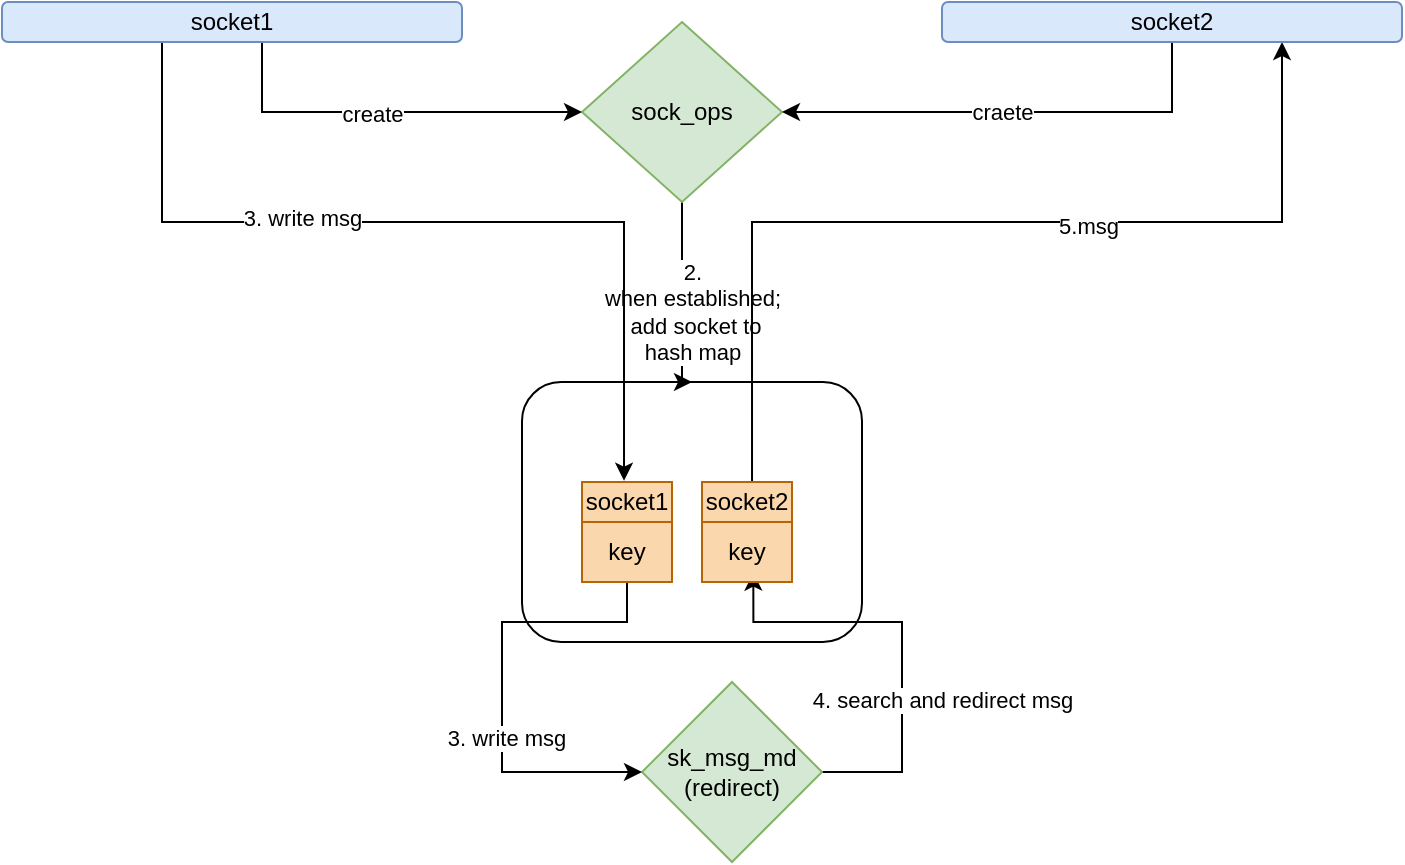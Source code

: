 <mxfile version="14.3.1" type="github">
  <diagram id="0eA8aw2C4x_AHw5Ap8uo" name="Page-1">
    <mxGraphModel dx="1422" dy="800" grid="1" gridSize="10" guides="1" tooltips="1" connect="1" arrows="1" fold="1" page="1" pageScale="1" pageWidth="850" pageHeight="1100" math="0" shadow="0">
      <root>
        <mxCell id="0" />
        <mxCell id="1" parent="0" />
        <mxCell id="RCCy9ar9vTBcTcrXnlN3-1" value="" style="rounded=1;whiteSpace=wrap;html=1;align=left;verticalAlign=top;" parent="1" vertex="1">
          <mxGeometry x="620" y="230" width="170" height="130" as="geometry" />
        </mxCell>
        <mxCell id="RCCy9ar9vTBcTcrXnlN3-24" style="edgeStyle=orthogonalEdgeStyle;rounded=0;orthogonalLoop=1;jettySize=auto;html=1;entryX=0.5;entryY=0;entryDx=0;entryDy=0;" parent="1" source="RCCy9ar9vTBcTcrXnlN3-2" target="RCCy9ar9vTBcTcrXnlN3-1" edge="1">
          <mxGeometry relative="1" as="geometry">
            <Array as="points">
              <mxPoint x="700" y="230" />
            </Array>
          </mxGeometry>
        </mxCell>
        <mxCell id="RCCy9ar9vTBcTcrXnlN3-25" value="2.&lt;br&gt;when established;&lt;br&gt;&amp;nbsp;add&amp;nbsp;socket to&lt;br&gt;hash map" style="edgeLabel;html=1;align=center;verticalAlign=middle;resizable=0;points=[];" parent="RCCy9ar9vTBcTcrXnlN3-24" vertex="1" connectable="0">
          <mxGeometry x="0.145" y="-3" relative="1" as="geometry">
            <mxPoint x="8" as="offset" />
          </mxGeometry>
        </mxCell>
        <mxCell id="RCCy9ar9vTBcTcrXnlN3-2" value="sock_ops" style="rhombus;whiteSpace=wrap;html=1;fillColor=#d5e8d4;strokeColor=#82b366;" parent="1" vertex="1">
          <mxGeometry x="650" y="50" width="100" height="90" as="geometry" />
        </mxCell>
        <mxCell id="CZvVE1L9lmE4_0uoXGFi-21" style="edgeStyle=orthogonalEdgeStyle;rounded=0;orthogonalLoop=1;jettySize=auto;html=1;entryX=0.57;entryY=0.844;entryDx=0;entryDy=0;entryPerimeter=0;" parent="1" source="RCCy9ar9vTBcTcrXnlN3-3" target="CZvVE1L9lmE4_0uoXGFi-97" edge="1">
          <mxGeometry relative="1" as="geometry">
            <mxPoint x="750" y="260" as="targetPoint" />
            <Array as="points">
              <mxPoint x="810" y="425" />
              <mxPoint x="810" y="350" />
              <mxPoint x="736" y="350" />
            </Array>
          </mxGeometry>
        </mxCell>
        <mxCell id="CZvVE1L9lmE4_0uoXGFi-22" value="4. search and redirect msg" style="edgeLabel;html=1;align=center;verticalAlign=middle;resizable=0;points=[];" parent="CZvVE1L9lmE4_0uoXGFi-21" vertex="1" connectable="0">
          <mxGeometry x="-0.126" y="-2" relative="1" as="geometry">
            <mxPoint x="18" y="17" as="offset" />
          </mxGeometry>
        </mxCell>
        <mxCell id="RCCy9ar9vTBcTcrXnlN3-3" value="sk_msg_md&lt;br&gt;(redirect)" style="rhombus;whiteSpace=wrap;html=1;fillColor=#d5e8d4;strokeColor=#82b366;" parent="1" vertex="1">
          <mxGeometry x="680" y="380" width="90" height="90" as="geometry" />
        </mxCell>
        <mxCell id="CZvVE1L9lmE4_0uoXGFi-104" style="edgeStyle=orthogonalEdgeStyle;rounded=0;orthogonalLoop=1;jettySize=auto;html=1;entryX=0.467;entryY=-0.033;entryDx=0;entryDy=0;entryPerimeter=0;" parent="1" source="RCCy9ar9vTBcTcrXnlN3-16" target="CZvVE1L9lmE4_0uoXGFi-100" edge="1">
          <mxGeometry relative="1" as="geometry">
            <Array as="points">
              <mxPoint x="440" y="150" />
              <mxPoint x="671" y="150" />
            </Array>
          </mxGeometry>
        </mxCell>
        <mxCell id="CZvVE1L9lmE4_0uoXGFi-105" value="3. write msg" style="edgeLabel;html=1;align=center;verticalAlign=middle;resizable=0;points=[];" parent="CZvVE1L9lmE4_0uoXGFi-104" vertex="1" connectable="0">
          <mxGeometry x="-0.289" y="2" relative="1" as="geometry">
            <mxPoint as="offset" />
          </mxGeometry>
        </mxCell>
        <mxCell id="CZvVE1L9lmE4_0uoXGFi-111" style="edgeStyle=orthogonalEdgeStyle;rounded=0;orthogonalLoop=1;jettySize=auto;html=1;entryX=0;entryY=0.5;entryDx=0;entryDy=0;startArrow=none;startFill=0;endArrow=classic;endFill=1;exitX=0.5;exitY=1;exitDx=0;exitDy=0;" parent="1" source="RCCy9ar9vTBcTcrXnlN3-16" target="RCCy9ar9vTBcTcrXnlN3-2" edge="1">
          <mxGeometry relative="1" as="geometry">
            <Array as="points">
              <mxPoint x="490" y="60" />
              <mxPoint x="490" y="95" />
            </Array>
          </mxGeometry>
        </mxCell>
        <mxCell id="CZvVE1L9lmE4_0uoXGFi-112" value="create" style="edgeLabel;html=1;align=center;verticalAlign=middle;resizable=0;points=[];" parent="CZvVE1L9lmE4_0uoXGFi-111" vertex="1" connectable="0">
          <mxGeometry x="-0.54" y="-2" relative="1" as="geometry">
            <mxPoint x="57" y="2" as="offset" />
          </mxGeometry>
        </mxCell>
        <mxCell id="RCCy9ar9vTBcTcrXnlN3-16" value="socket1" style="rounded=1;whiteSpace=wrap;html=1;fillColor=#dae8fc;strokeColor=#6c8ebf;" parent="1" vertex="1">
          <mxGeometry x="360" y="40" width="230" height="20" as="geometry" />
        </mxCell>
        <mxCell id="CZvVE1L9lmE4_0uoXGFi-110" style="edgeStyle=orthogonalEdgeStyle;rounded=0;orthogonalLoop=1;jettySize=auto;html=1;entryX=0.556;entryY=0;entryDx=0;entryDy=0;entryPerimeter=0;startArrow=classic;startFill=1;endArrow=none;endFill=0;" parent="1" source="CZvVE1L9lmE4_0uoXGFi-6" target="CZvVE1L9lmE4_0uoXGFi-95" edge="1">
          <mxGeometry relative="1" as="geometry">
            <Array as="points">
              <mxPoint x="1000" y="150" />
              <mxPoint x="735" y="150" />
            </Array>
          </mxGeometry>
        </mxCell>
        <mxCell id="CZvVE1L9lmE4_0uoXGFi-117" value="5.msg" style="edgeLabel;html=1;align=center;verticalAlign=middle;resizable=0;points=[];" parent="CZvVE1L9lmE4_0uoXGFi-110" vertex="1" connectable="0">
          <mxGeometry x="-0.228" y="2" relative="1" as="geometry">
            <mxPoint as="offset" />
          </mxGeometry>
        </mxCell>
        <mxCell id="CZvVE1L9lmE4_0uoXGFi-113" style="edgeStyle=orthogonalEdgeStyle;rounded=0;orthogonalLoop=1;jettySize=auto;html=1;entryX=1;entryY=0.5;entryDx=0;entryDy=0;startArrow=none;startFill=0;endArrow=classic;endFill=1;exitX=0.5;exitY=1;exitDx=0;exitDy=0;" parent="1" source="CZvVE1L9lmE4_0uoXGFi-6" target="RCCy9ar9vTBcTcrXnlN3-2" edge="1">
          <mxGeometry relative="1" as="geometry" />
        </mxCell>
        <mxCell id="CZvVE1L9lmE4_0uoXGFi-6" value="socket2" style="rounded=1;whiteSpace=wrap;html=1;fillColor=#dae8fc;strokeColor=#6c8ebf;" parent="1" vertex="1">
          <mxGeometry x="830" y="40" width="230" height="20" as="geometry" />
        </mxCell>
        <mxCell id="CZvVE1L9lmE4_0uoXGFi-94" value="" style="shape=table;html=1;whiteSpace=wrap;startSize=0;container=1;collapsible=0;childLayout=tableLayout;fillColor=#fad7ac;strokeColor=#b46504;" parent="1" vertex="1">
          <mxGeometry x="710" y="280" width="45" height="50" as="geometry" />
        </mxCell>
        <mxCell id="CZvVE1L9lmE4_0uoXGFi-95" value="" style="shape=partialRectangle;html=1;whiteSpace=wrap;collapsible=0;dropTarget=0;pointerEvents=0;fillColor=none;top=0;left=0;bottom=0;right=0;points=[[0,0.5],[1,0.5]];portConstraint=eastwest;" parent="CZvVE1L9lmE4_0uoXGFi-94" vertex="1">
          <mxGeometry width="45" height="20" as="geometry" />
        </mxCell>
        <mxCell id="CZvVE1L9lmE4_0uoXGFi-96" value="socket2" style="shape=partialRectangle;html=1;whiteSpace=wrap;connectable=0;overflow=hidden;fillColor=none;top=0;left=0;bottom=0;right=0;" parent="CZvVE1L9lmE4_0uoXGFi-95" vertex="1">
          <mxGeometry width="45" height="20" as="geometry" />
        </mxCell>
        <mxCell id="CZvVE1L9lmE4_0uoXGFi-97" value="" style="shape=partialRectangle;html=1;whiteSpace=wrap;collapsible=0;dropTarget=0;pointerEvents=0;fillColor=none;top=0;left=0;bottom=0;right=0;points=[[0,0.5],[1,0.5]];portConstraint=eastwest;" parent="CZvVE1L9lmE4_0uoXGFi-94" vertex="1">
          <mxGeometry y="20" width="45" height="30" as="geometry" />
        </mxCell>
        <mxCell id="CZvVE1L9lmE4_0uoXGFi-98" value="key" style="shape=partialRectangle;html=1;whiteSpace=wrap;connectable=0;overflow=hidden;fillColor=none;top=0;left=0;bottom=0;right=0;" parent="CZvVE1L9lmE4_0uoXGFi-97" vertex="1">
          <mxGeometry width="45" height="30" as="geometry" />
        </mxCell>
        <mxCell id="CZvVE1L9lmE4_0uoXGFi-106" style="edgeStyle=orthogonalEdgeStyle;rounded=0;orthogonalLoop=1;jettySize=auto;html=1;entryX=0;entryY=0.5;entryDx=0;entryDy=0;" parent="1" source="CZvVE1L9lmE4_0uoXGFi-99" target="RCCy9ar9vTBcTcrXnlN3-3" edge="1">
          <mxGeometry relative="1" as="geometry">
            <Array as="points">
              <mxPoint x="673" y="350" />
              <mxPoint x="610" y="350" />
              <mxPoint x="610" y="425" />
            </Array>
          </mxGeometry>
        </mxCell>
        <mxCell id="CZvVE1L9lmE4_0uoXGFi-116" value="3. write msg" style="edgeLabel;html=1;align=center;verticalAlign=middle;resizable=0;points=[];" parent="CZvVE1L9lmE4_0uoXGFi-106" vertex="1" connectable="0">
          <mxGeometry x="0.235" y="2" relative="1" as="geometry">
            <mxPoint as="offset" />
          </mxGeometry>
        </mxCell>
        <mxCell id="CZvVE1L9lmE4_0uoXGFi-99" value="" style="shape=table;html=1;whiteSpace=wrap;startSize=0;container=1;collapsible=0;childLayout=tableLayout;fillColor=#fad7ac;strokeColor=#b46504;" parent="1" vertex="1">
          <mxGeometry x="650" y="280" width="45" height="50" as="geometry" />
        </mxCell>
        <mxCell id="CZvVE1L9lmE4_0uoXGFi-100" value="" style="shape=partialRectangle;html=1;whiteSpace=wrap;collapsible=0;dropTarget=0;pointerEvents=0;fillColor=none;top=0;left=0;bottom=0;right=0;points=[[0,0.5],[1,0.5]];portConstraint=eastwest;" parent="CZvVE1L9lmE4_0uoXGFi-99" vertex="1">
          <mxGeometry width="45" height="20" as="geometry" />
        </mxCell>
        <mxCell id="CZvVE1L9lmE4_0uoXGFi-101" value="socket1" style="shape=partialRectangle;html=1;whiteSpace=wrap;connectable=0;overflow=hidden;fillColor=none;top=0;left=0;bottom=0;right=0;" parent="CZvVE1L9lmE4_0uoXGFi-100" vertex="1">
          <mxGeometry width="45" height="20" as="geometry" />
        </mxCell>
        <mxCell id="CZvVE1L9lmE4_0uoXGFi-102" value="" style="shape=partialRectangle;html=1;whiteSpace=wrap;collapsible=0;dropTarget=0;pointerEvents=0;fillColor=none;top=0;left=0;bottom=0;right=0;points=[[0,0.5],[1,0.5]];portConstraint=eastwest;" parent="CZvVE1L9lmE4_0uoXGFi-99" vertex="1">
          <mxGeometry y="20" width="45" height="30" as="geometry" />
        </mxCell>
        <mxCell id="CZvVE1L9lmE4_0uoXGFi-103" value="key" style="shape=partialRectangle;html=1;whiteSpace=wrap;connectable=0;overflow=hidden;fillColor=none;top=0;left=0;bottom=0;right=0;" parent="CZvVE1L9lmE4_0uoXGFi-102" vertex="1">
          <mxGeometry width="45" height="30" as="geometry" />
        </mxCell>
        <mxCell id="CZvVE1L9lmE4_0uoXGFi-114" value="craete" style="edgeLabel;html=1;align=center;verticalAlign=middle;resizable=0;points=[];" parent="1" vertex="1" connectable="0">
          <mxGeometry x="860" y="95" as="geometry" />
        </mxCell>
      </root>
    </mxGraphModel>
  </diagram>
</mxfile>
